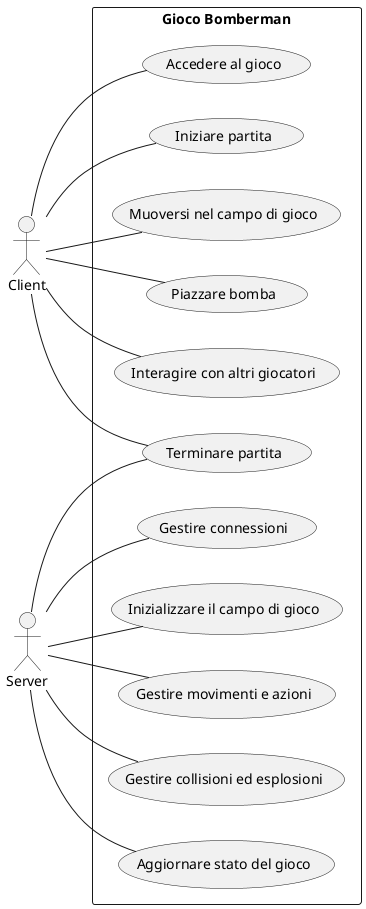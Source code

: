 @startuml

left to right direction
skinparam packageStyle rectangle

actor "Client" as player
actor "Server" as server

rectangle "Gioco Bomberman" {
  player -- (Accedere al gioco)
  player -- (Iniziare partita)
  player -- (Muoversi nel campo di gioco)
  player -- (Piazzare bomba)
  player -- (Interagire con altri giocatori)
  player -- (Terminare partita)

  server -- (Gestire connessioni)
  server -- (Inizializzare il campo di gioco)
  server -- (Gestire movimenti e azioni)
  server -- (Gestire collisioni ed esplosioni)
  server -- (Aggiornare stato del gioco)
  server -- (Terminare partita)
}

@enduml
